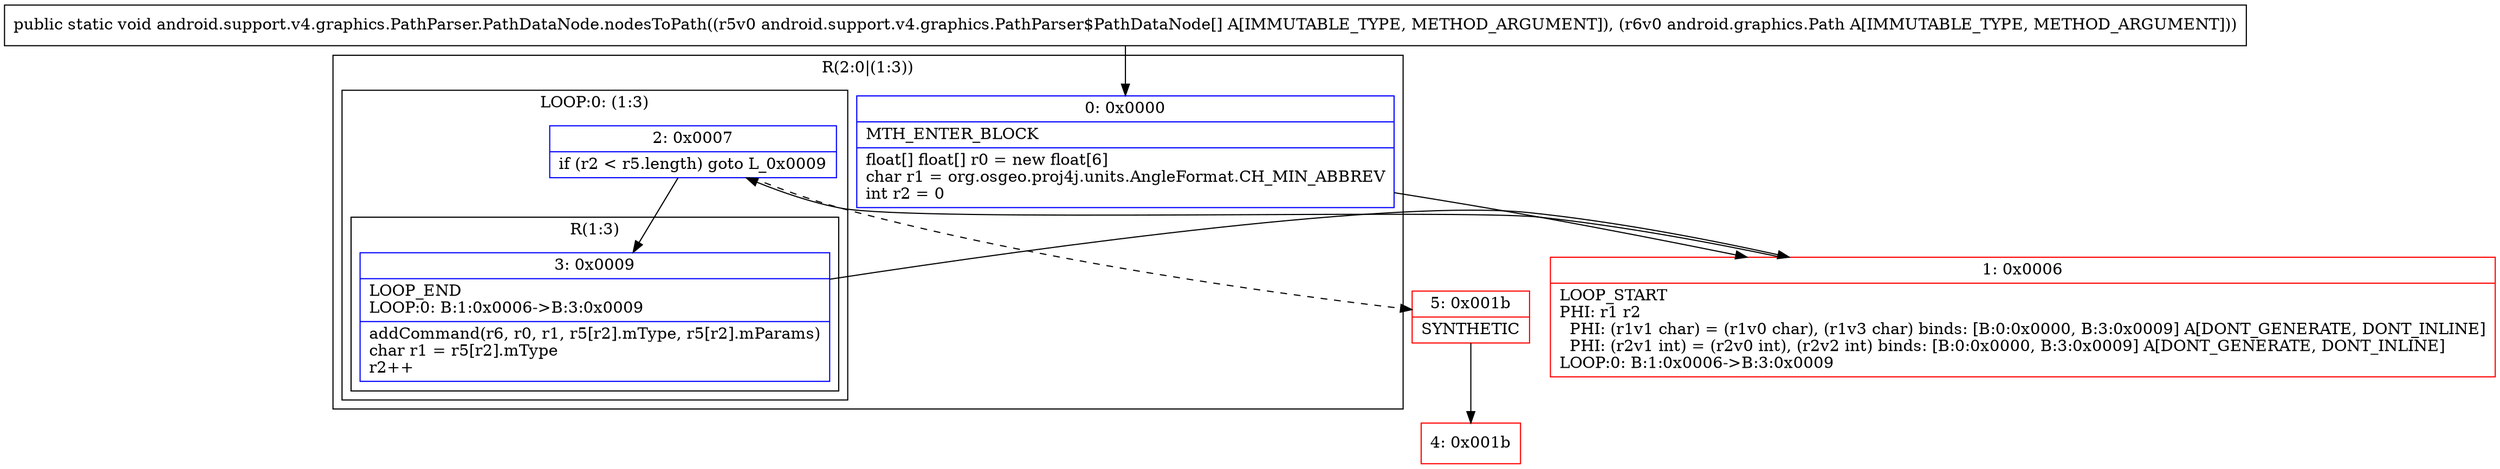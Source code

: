 digraph "CFG forandroid.support.v4.graphics.PathParser.PathDataNode.nodesToPath([Landroid\/support\/v4\/graphics\/PathParser$PathDataNode;Landroid\/graphics\/Path;)V" {
subgraph cluster_Region_546428051 {
label = "R(2:0|(1:3))";
node [shape=record,color=blue];
Node_0 [shape=record,label="{0\:\ 0x0000|MTH_ENTER_BLOCK\l|float[] float[] r0 = new float[6]\lchar r1 = org.osgeo.proj4j.units.AngleFormat.CH_MIN_ABBREV\lint r2 = 0\l}"];
subgraph cluster_LoopRegion_1847397042 {
label = "LOOP:0: (1:3)";
node [shape=record,color=blue];
Node_2 [shape=record,label="{2\:\ 0x0007|if (r2 \< r5.length) goto L_0x0009\l}"];
subgraph cluster_Region_1906813982 {
label = "R(1:3)";
node [shape=record,color=blue];
Node_3 [shape=record,label="{3\:\ 0x0009|LOOP_END\lLOOP:0: B:1:0x0006\-\>B:3:0x0009\l|addCommand(r6, r0, r1, r5[r2].mType, r5[r2].mParams)\lchar r1 = r5[r2].mType\lr2++\l}"];
}
}
}
Node_1 [shape=record,color=red,label="{1\:\ 0x0006|LOOP_START\lPHI: r1 r2 \l  PHI: (r1v1 char) = (r1v0 char), (r1v3 char) binds: [B:0:0x0000, B:3:0x0009] A[DONT_GENERATE, DONT_INLINE]\l  PHI: (r2v1 int) = (r2v0 int), (r2v2 int) binds: [B:0:0x0000, B:3:0x0009] A[DONT_GENERATE, DONT_INLINE]\lLOOP:0: B:1:0x0006\-\>B:3:0x0009\l}"];
Node_4 [shape=record,color=red,label="{4\:\ 0x001b}"];
Node_5 [shape=record,color=red,label="{5\:\ 0x001b|SYNTHETIC\l}"];
MethodNode[shape=record,label="{public static void android.support.v4.graphics.PathParser.PathDataNode.nodesToPath((r5v0 android.support.v4.graphics.PathParser$PathDataNode[] A[IMMUTABLE_TYPE, METHOD_ARGUMENT]), (r6v0 android.graphics.Path A[IMMUTABLE_TYPE, METHOD_ARGUMENT])) }"];
MethodNode -> Node_0;
Node_0 -> Node_1;
Node_2 -> Node_3;
Node_2 -> Node_5[style=dashed];
Node_3 -> Node_1;
Node_1 -> Node_2;
Node_5 -> Node_4;
}

